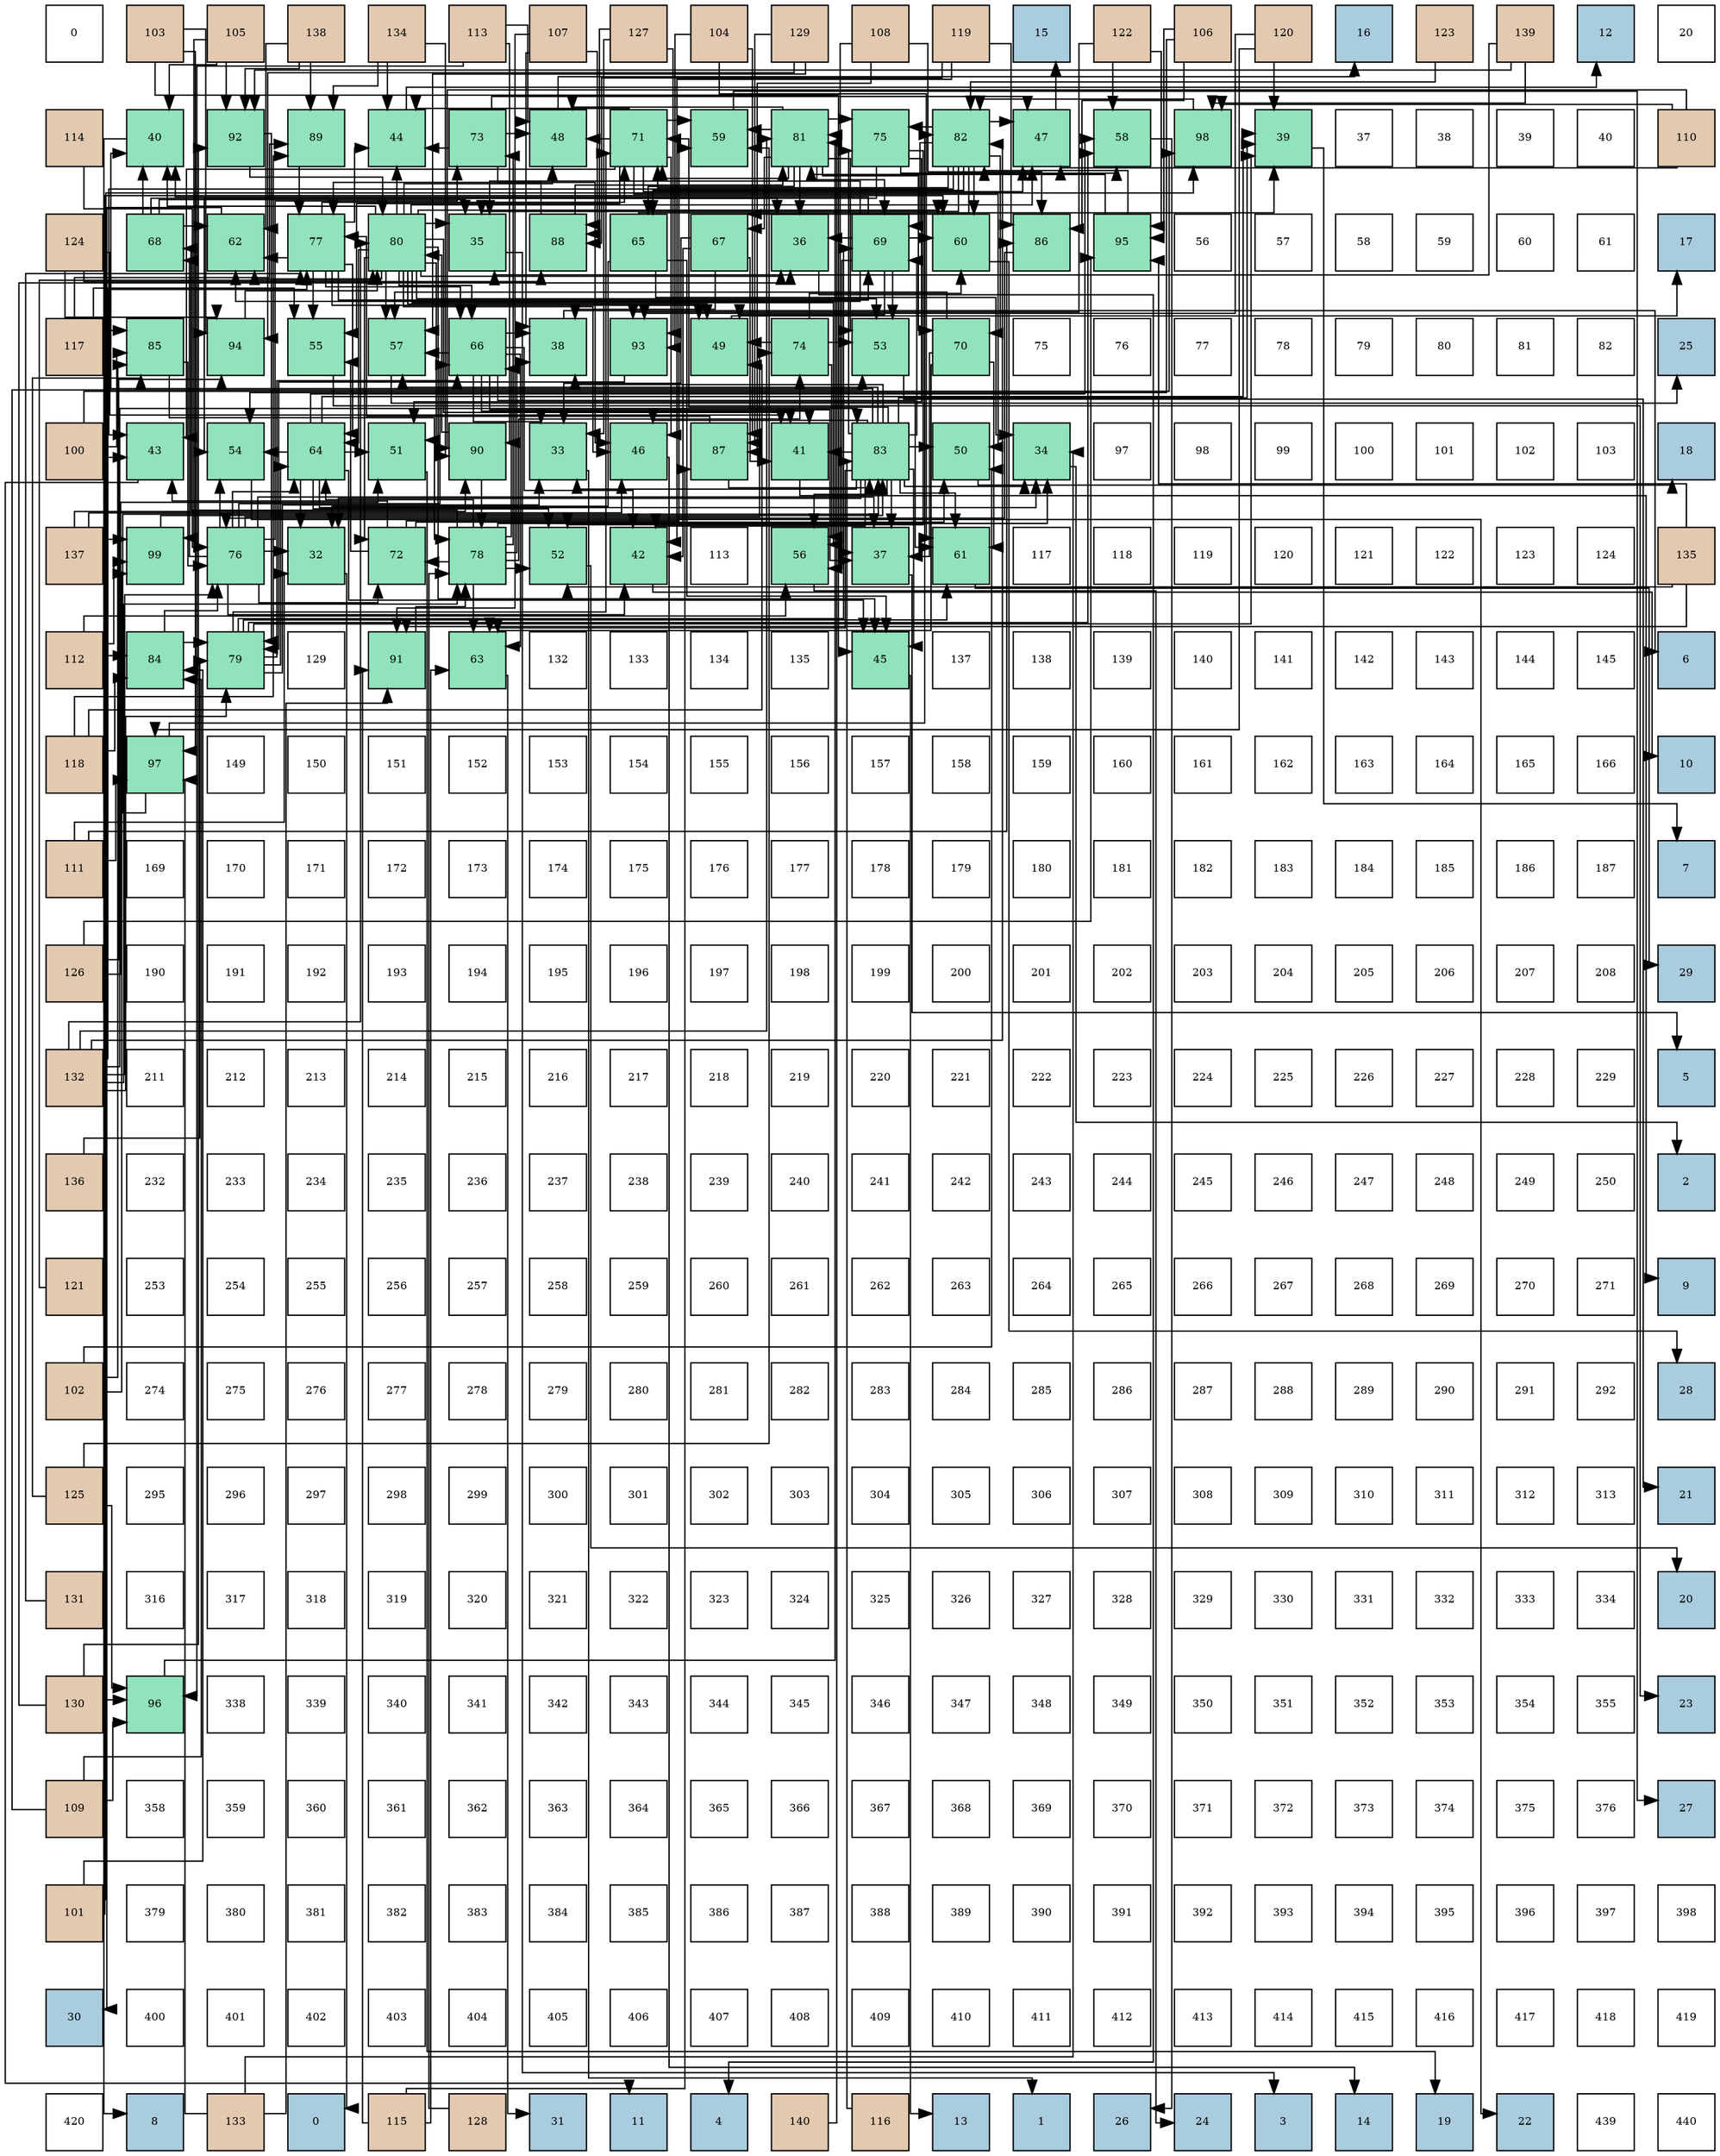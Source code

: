 digraph layout{
 rankdir=TB;
 splines=ortho;
 node [style=filled shape=square fixedsize=true width=0.6];
0[label="0", fontsize=8, fillcolor="#ffffff"];
1[label="103", fontsize=8, fillcolor="#e3c9af"];
2[label="105", fontsize=8, fillcolor="#e3c9af"];
3[label="138", fontsize=8, fillcolor="#e3c9af"];
4[label="134", fontsize=8, fillcolor="#e3c9af"];
5[label="113", fontsize=8, fillcolor="#e3c9af"];
6[label="107", fontsize=8, fillcolor="#e3c9af"];
7[label="127", fontsize=8, fillcolor="#e3c9af"];
8[label="104", fontsize=8, fillcolor="#e3c9af"];
9[label="129", fontsize=8, fillcolor="#e3c9af"];
10[label="108", fontsize=8, fillcolor="#e3c9af"];
11[label="119", fontsize=8, fillcolor="#e3c9af"];
12[label="15", fontsize=8, fillcolor="#a9ccde"];
13[label="122", fontsize=8, fillcolor="#e3c9af"];
14[label="106", fontsize=8, fillcolor="#e3c9af"];
15[label="120", fontsize=8, fillcolor="#e3c9af"];
16[label="16", fontsize=8, fillcolor="#a9ccde"];
17[label="123", fontsize=8, fillcolor="#e3c9af"];
18[label="139", fontsize=8, fillcolor="#e3c9af"];
19[label="12", fontsize=8, fillcolor="#a9ccde"];
20[label="20", fontsize=8, fillcolor="#ffffff"];
21[label="114", fontsize=8, fillcolor="#e3c9af"];
22[label="40", fontsize=8, fillcolor="#91e3bb"];
23[label="92", fontsize=8, fillcolor="#91e3bb"];
24[label="89", fontsize=8, fillcolor="#91e3bb"];
25[label="44", fontsize=8, fillcolor="#91e3bb"];
26[label="73", fontsize=8, fillcolor="#91e3bb"];
27[label="48", fontsize=8, fillcolor="#91e3bb"];
28[label="71", fontsize=8, fillcolor="#91e3bb"];
29[label="59", fontsize=8, fillcolor="#91e3bb"];
30[label="81", fontsize=8, fillcolor="#91e3bb"];
31[label="75", fontsize=8, fillcolor="#91e3bb"];
32[label="82", fontsize=8, fillcolor="#91e3bb"];
33[label="47", fontsize=8, fillcolor="#91e3bb"];
34[label="58", fontsize=8, fillcolor="#91e3bb"];
35[label="98", fontsize=8, fillcolor="#91e3bb"];
36[label="39", fontsize=8, fillcolor="#91e3bb"];
37[label="37", fontsize=8, fillcolor="#ffffff"];
38[label="38", fontsize=8, fillcolor="#ffffff"];
39[label="39", fontsize=8, fillcolor="#ffffff"];
40[label="40", fontsize=8, fillcolor="#ffffff"];
41[label="110", fontsize=8, fillcolor="#e3c9af"];
42[label="124", fontsize=8, fillcolor="#e3c9af"];
43[label="68", fontsize=8, fillcolor="#91e3bb"];
44[label="62", fontsize=8, fillcolor="#91e3bb"];
45[label="77", fontsize=8, fillcolor="#91e3bb"];
46[label="80", fontsize=8, fillcolor="#91e3bb"];
47[label="35", fontsize=8, fillcolor="#91e3bb"];
48[label="88", fontsize=8, fillcolor="#91e3bb"];
49[label="65", fontsize=8, fillcolor="#91e3bb"];
50[label="67", fontsize=8, fillcolor="#91e3bb"];
51[label="36", fontsize=8, fillcolor="#91e3bb"];
52[label="69", fontsize=8, fillcolor="#91e3bb"];
53[label="60", fontsize=8, fillcolor="#91e3bb"];
54[label="86", fontsize=8, fillcolor="#91e3bb"];
55[label="95", fontsize=8, fillcolor="#91e3bb"];
56[label="56", fontsize=8, fillcolor="#ffffff"];
57[label="57", fontsize=8, fillcolor="#ffffff"];
58[label="58", fontsize=8, fillcolor="#ffffff"];
59[label="59", fontsize=8, fillcolor="#ffffff"];
60[label="60", fontsize=8, fillcolor="#ffffff"];
61[label="61", fontsize=8, fillcolor="#ffffff"];
62[label="17", fontsize=8, fillcolor="#a9ccde"];
63[label="117", fontsize=8, fillcolor="#e3c9af"];
64[label="85", fontsize=8, fillcolor="#91e3bb"];
65[label="94", fontsize=8, fillcolor="#91e3bb"];
66[label="55", fontsize=8, fillcolor="#91e3bb"];
67[label="57", fontsize=8, fillcolor="#91e3bb"];
68[label="66", fontsize=8, fillcolor="#91e3bb"];
69[label="38", fontsize=8, fillcolor="#91e3bb"];
70[label="93", fontsize=8, fillcolor="#91e3bb"];
71[label="49", fontsize=8, fillcolor="#91e3bb"];
72[label="74", fontsize=8, fillcolor="#91e3bb"];
73[label="53", fontsize=8, fillcolor="#91e3bb"];
74[label="70", fontsize=8, fillcolor="#91e3bb"];
75[label="75", fontsize=8, fillcolor="#ffffff"];
76[label="76", fontsize=8, fillcolor="#ffffff"];
77[label="77", fontsize=8, fillcolor="#ffffff"];
78[label="78", fontsize=8, fillcolor="#ffffff"];
79[label="79", fontsize=8, fillcolor="#ffffff"];
80[label="80", fontsize=8, fillcolor="#ffffff"];
81[label="81", fontsize=8, fillcolor="#ffffff"];
82[label="82", fontsize=8, fillcolor="#ffffff"];
83[label="25", fontsize=8, fillcolor="#a9ccde"];
84[label="100", fontsize=8, fillcolor="#e3c9af"];
85[label="43", fontsize=8, fillcolor="#91e3bb"];
86[label="54", fontsize=8, fillcolor="#91e3bb"];
87[label="64", fontsize=8, fillcolor="#91e3bb"];
88[label="51", fontsize=8, fillcolor="#91e3bb"];
89[label="90", fontsize=8, fillcolor="#91e3bb"];
90[label="33", fontsize=8, fillcolor="#91e3bb"];
91[label="46", fontsize=8, fillcolor="#91e3bb"];
92[label="87", fontsize=8, fillcolor="#91e3bb"];
93[label="41", fontsize=8, fillcolor="#91e3bb"];
94[label="83", fontsize=8, fillcolor="#91e3bb"];
95[label="50", fontsize=8, fillcolor="#91e3bb"];
96[label="34", fontsize=8, fillcolor="#91e3bb"];
97[label="97", fontsize=8, fillcolor="#ffffff"];
98[label="98", fontsize=8, fillcolor="#ffffff"];
99[label="99", fontsize=8, fillcolor="#ffffff"];
100[label="100", fontsize=8, fillcolor="#ffffff"];
101[label="101", fontsize=8, fillcolor="#ffffff"];
102[label="102", fontsize=8, fillcolor="#ffffff"];
103[label="103", fontsize=8, fillcolor="#ffffff"];
104[label="18", fontsize=8, fillcolor="#a9ccde"];
105[label="137", fontsize=8, fillcolor="#e3c9af"];
106[label="99", fontsize=8, fillcolor="#91e3bb"];
107[label="76", fontsize=8, fillcolor="#91e3bb"];
108[label="32", fontsize=8, fillcolor="#91e3bb"];
109[label="72", fontsize=8, fillcolor="#91e3bb"];
110[label="78", fontsize=8, fillcolor="#91e3bb"];
111[label="52", fontsize=8, fillcolor="#91e3bb"];
112[label="42", fontsize=8, fillcolor="#91e3bb"];
113[label="113", fontsize=8, fillcolor="#ffffff"];
114[label="56", fontsize=8, fillcolor="#91e3bb"];
115[label="37", fontsize=8, fillcolor="#91e3bb"];
116[label="61", fontsize=8, fillcolor="#91e3bb"];
117[label="117", fontsize=8, fillcolor="#ffffff"];
118[label="118", fontsize=8, fillcolor="#ffffff"];
119[label="119", fontsize=8, fillcolor="#ffffff"];
120[label="120", fontsize=8, fillcolor="#ffffff"];
121[label="121", fontsize=8, fillcolor="#ffffff"];
122[label="122", fontsize=8, fillcolor="#ffffff"];
123[label="123", fontsize=8, fillcolor="#ffffff"];
124[label="124", fontsize=8, fillcolor="#ffffff"];
125[label="135", fontsize=8, fillcolor="#e3c9af"];
126[label="112", fontsize=8, fillcolor="#e3c9af"];
127[label="84", fontsize=8, fillcolor="#91e3bb"];
128[label="79", fontsize=8, fillcolor="#91e3bb"];
129[label="129", fontsize=8, fillcolor="#ffffff"];
130[label="91", fontsize=8, fillcolor="#91e3bb"];
131[label="63", fontsize=8, fillcolor="#91e3bb"];
132[label="132", fontsize=8, fillcolor="#ffffff"];
133[label="133", fontsize=8, fillcolor="#ffffff"];
134[label="134", fontsize=8, fillcolor="#ffffff"];
135[label="135", fontsize=8, fillcolor="#ffffff"];
136[label="45", fontsize=8, fillcolor="#91e3bb"];
137[label="137", fontsize=8, fillcolor="#ffffff"];
138[label="138", fontsize=8, fillcolor="#ffffff"];
139[label="139", fontsize=8, fillcolor="#ffffff"];
140[label="140", fontsize=8, fillcolor="#ffffff"];
141[label="141", fontsize=8, fillcolor="#ffffff"];
142[label="142", fontsize=8, fillcolor="#ffffff"];
143[label="143", fontsize=8, fillcolor="#ffffff"];
144[label="144", fontsize=8, fillcolor="#ffffff"];
145[label="145", fontsize=8, fillcolor="#ffffff"];
146[label="6", fontsize=8, fillcolor="#a9ccde"];
147[label="118", fontsize=8, fillcolor="#e3c9af"];
148[label="97", fontsize=8, fillcolor="#91e3bb"];
149[label="149", fontsize=8, fillcolor="#ffffff"];
150[label="150", fontsize=8, fillcolor="#ffffff"];
151[label="151", fontsize=8, fillcolor="#ffffff"];
152[label="152", fontsize=8, fillcolor="#ffffff"];
153[label="153", fontsize=8, fillcolor="#ffffff"];
154[label="154", fontsize=8, fillcolor="#ffffff"];
155[label="155", fontsize=8, fillcolor="#ffffff"];
156[label="156", fontsize=8, fillcolor="#ffffff"];
157[label="157", fontsize=8, fillcolor="#ffffff"];
158[label="158", fontsize=8, fillcolor="#ffffff"];
159[label="159", fontsize=8, fillcolor="#ffffff"];
160[label="160", fontsize=8, fillcolor="#ffffff"];
161[label="161", fontsize=8, fillcolor="#ffffff"];
162[label="162", fontsize=8, fillcolor="#ffffff"];
163[label="163", fontsize=8, fillcolor="#ffffff"];
164[label="164", fontsize=8, fillcolor="#ffffff"];
165[label="165", fontsize=8, fillcolor="#ffffff"];
166[label="166", fontsize=8, fillcolor="#ffffff"];
167[label="10", fontsize=8, fillcolor="#a9ccde"];
168[label="111", fontsize=8, fillcolor="#e3c9af"];
169[label="169", fontsize=8, fillcolor="#ffffff"];
170[label="170", fontsize=8, fillcolor="#ffffff"];
171[label="171", fontsize=8, fillcolor="#ffffff"];
172[label="172", fontsize=8, fillcolor="#ffffff"];
173[label="173", fontsize=8, fillcolor="#ffffff"];
174[label="174", fontsize=8, fillcolor="#ffffff"];
175[label="175", fontsize=8, fillcolor="#ffffff"];
176[label="176", fontsize=8, fillcolor="#ffffff"];
177[label="177", fontsize=8, fillcolor="#ffffff"];
178[label="178", fontsize=8, fillcolor="#ffffff"];
179[label="179", fontsize=8, fillcolor="#ffffff"];
180[label="180", fontsize=8, fillcolor="#ffffff"];
181[label="181", fontsize=8, fillcolor="#ffffff"];
182[label="182", fontsize=8, fillcolor="#ffffff"];
183[label="183", fontsize=8, fillcolor="#ffffff"];
184[label="184", fontsize=8, fillcolor="#ffffff"];
185[label="185", fontsize=8, fillcolor="#ffffff"];
186[label="186", fontsize=8, fillcolor="#ffffff"];
187[label="187", fontsize=8, fillcolor="#ffffff"];
188[label="7", fontsize=8, fillcolor="#a9ccde"];
189[label="126", fontsize=8, fillcolor="#e3c9af"];
190[label="190", fontsize=8, fillcolor="#ffffff"];
191[label="191", fontsize=8, fillcolor="#ffffff"];
192[label="192", fontsize=8, fillcolor="#ffffff"];
193[label="193", fontsize=8, fillcolor="#ffffff"];
194[label="194", fontsize=8, fillcolor="#ffffff"];
195[label="195", fontsize=8, fillcolor="#ffffff"];
196[label="196", fontsize=8, fillcolor="#ffffff"];
197[label="197", fontsize=8, fillcolor="#ffffff"];
198[label="198", fontsize=8, fillcolor="#ffffff"];
199[label="199", fontsize=8, fillcolor="#ffffff"];
200[label="200", fontsize=8, fillcolor="#ffffff"];
201[label="201", fontsize=8, fillcolor="#ffffff"];
202[label="202", fontsize=8, fillcolor="#ffffff"];
203[label="203", fontsize=8, fillcolor="#ffffff"];
204[label="204", fontsize=8, fillcolor="#ffffff"];
205[label="205", fontsize=8, fillcolor="#ffffff"];
206[label="206", fontsize=8, fillcolor="#ffffff"];
207[label="207", fontsize=8, fillcolor="#ffffff"];
208[label="208", fontsize=8, fillcolor="#ffffff"];
209[label="29", fontsize=8, fillcolor="#a9ccde"];
210[label="132", fontsize=8, fillcolor="#e3c9af"];
211[label="211", fontsize=8, fillcolor="#ffffff"];
212[label="212", fontsize=8, fillcolor="#ffffff"];
213[label="213", fontsize=8, fillcolor="#ffffff"];
214[label="214", fontsize=8, fillcolor="#ffffff"];
215[label="215", fontsize=8, fillcolor="#ffffff"];
216[label="216", fontsize=8, fillcolor="#ffffff"];
217[label="217", fontsize=8, fillcolor="#ffffff"];
218[label="218", fontsize=8, fillcolor="#ffffff"];
219[label="219", fontsize=8, fillcolor="#ffffff"];
220[label="220", fontsize=8, fillcolor="#ffffff"];
221[label="221", fontsize=8, fillcolor="#ffffff"];
222[label="222", fontsize=8, fillcolor="#ffffff"];
223[label="223", fontsize=8, fillcolor="#ffffff"];
224[label="224", fontsize=8, fillcolor="#ffffff"];
225[label="225", fontsize=8, fillcolor="#ffffff"];
226[label="226", fontsize=8, fillcolor="#ffffff"];
227[label="227", fontsize=8, fillcolor="#ffffff"];
228[label="228", fontsize=8, fillcolor="#ffffff"];
229[label="229", fontsize=8, fillcolor="#ffffff"];
230[label="5", fontsize=8, fillcolor="#a9ccde"];
231[label="136", fontsize=8, fillcolor="#e3c9af"];
232[label="232", fontsize=8, fillcolor="#ffffff"];
233[label="233", fontsize=8, fillcolor="#ffffff"];
234[label="234", fontsize=8, fillcolor="#ffffff"];
235[label="235", fontsize=8, fillcolor="#ffffff"];
236[label="236", fontsize=8, fillcolor="#ffffff"];
237[label="237", fontsize=8, fillcolor="#ffffff"];
238[label="238", fontsize=8, fillcolor="#ffffff"];
239[label="239", fontsize=8, fillcolor="#ffffff"];
240[label="240", fontsize=8, fillcolor="#ffffff"];
241[label="241", fontsize=8, fillcolor="#ffffff"];
242[label="242", fontsize=8, fillcolor="#ffffff"];
243[label="243", fontsize=8, fillcolor="#ffffff"];
244[label="244", fontsize=8, fillcolor="#ffffff"];
245[label="245", fontsize=8, fillcolor="#ffffff"];
246[label="246", fontsize=8, fillcolor="#ffffff"];
247[label="247", fontsize=8, fillcolor="#ffffff"];
248[label="248", fontsize=8, fillcolor="#ffffff"];
249[label="249", fontsize=8, fillcolor="#ffffff"];
250[label="250", fontsize=8, fillcolor="#ffffff"];
251[label="2", fontsize=8, fillcolor="#a9ccde"];
252[label="121", fontsize=8, fillcolor="#e3c9af"];
253[label="253", fontsize=8, fillcolor="#ffffff"];
254[label="254", fontsize=8, fillcolor="#ffffff"];
255[label="255", fontsize=8, fillcolor="#ffffff"];
256[label="256", fontsize=8, fillcolor="#ffffff"];
257[label="257", fontsize=8, fillcolor="#ffffff"];
258[label="258", fontsize=8, fillcolor="#ffffff"];
259[label="259", fontsize=8, fillcolor="#ffffff"];
260[label="260", fontsize=8, fillcolor="#ffffff"];
261[label="261", fontsize=8, fillcolor="#ffffff"];
262[label="262", fontsize=8, fillcolor="#ffffff"];
263[label="263", fontsize=8, fillcolor="#ffffff"];
264[label="264", fontsize=8, fillcolor="#ffffff"];
265[label="265", fontsize=8, fillcolor="#ffffff"];
266[label="266", fontsize=8, fillcolor="#ffffff"];
267[label="267", fontsize=8, fillcolor="#ffffff"];
268[label="268", fontsize=8, fillcolor="#ffffff"];
269[label="269", fontsize=8, fillcolor="#ffffff"];
270[label="270", fontsize=8, fillcolor="#ffffff"];
271[label="271", fontsize=8, fillcolor="#ffffff"];
272[label="9", fontsize=8, fillcolor="#a9ccde"];
273[label="102", fontsize=8, fillcolor="#e3c9af"];
274[label="274", fontsize=8, fillcolor="#ffffff"];
275[label="275", fontsize=8, fillcolor="#ffffff"];
276[label="276", fontsize=8, fillcolor="#ffffff"];
277[label="277", fontsize=8, fillcolor="#ffffff"];
278[label="278", fontsize=8, fillcolor="#ffffff"];
279[label="279", fontsize=8, fillcolor="#ffffff"];
280[label="280", fontsize=8, fillcolor="#ffffff"];
281[label="281", fontsize=8, fillcolor="#ffffff"];
282[label="282", fontsize=8, fillcolor="#ffffff"];
283[label="283", fontsize=8, fillcolor="#ffffff"];
284[label="284", fontsize=8, fillcolor="#ffffff"];
285[label="285", fontsize=8, fillcolor="#ffffff"];
286[label="286", fontsize=8, fillcolor="#ffffff"];
287[label="287", fontsize=8, fillcolor="#ffffff"];
288[label="288", fontsize=8, fillcolor="#ffffff"];
289[label="289", fontsize=8, fillcolor="#ffffff"];
290[label="290", fontsize=8, fillcolor="#ffffff"];
291[label="291", fontsize=8, fillcolor="#ffffff"];
292[label="292", fontsize=8, fillcolor="#ffffff"];
293[label="28", fontsize=8, fillcolor="#a9ccde"];
294[label="125", fontsize=8, fillcolor="#e3c9af"];
295[label="295", fontsize=8, fillcolor="#ffffff"];
296[label="296", fontsize=8, fillcolor="#ffffff"];
297[label="297", fontsize=8, fillcolor="#ffffff"];
298[label="298", fontsize=8, fillcolor="#ffffff"];
299[label="299", fontsize=8, fillcolor="#ffffff"];
300[label="300", fontsize=8, fillcolor="#ffffff"];
301[label="301", fontsize=8, fillcolor="#ffffff"];
302[label="302", fontsize=8, fillcolor="#ffffff"];
303[label="303", fontsize=8, fillcolor="#ffffff"];
304[label="304", fontsize=8, fillcolor="#ffffff"];
305[label="305", fontsize=8, fillcolor="#ffffff"];
306[label="306", fontsize=8, fillcolor="#ffffff"];
307[label="307", fontsize=8, fillcolor="#ffffff"];
308[label="308", fontsize=8, fillcolor="#ffffff"];
309[label="309", fontsize=8, fillcolor="#ffffff"];
310[label="310", fontsize=8, fillcolor="#ffffff"];
311[label="311", fontsize=8, fillcolor="#ffffff"];
312[label="312", fontsize=8, fillcolor="#ffffff"];
313[label="313", fontsize=8, fillcolor="#ffffff"];
314[label="21", fontsize=8, fillcolor="#a9ccde"];
315[label="131", fontsize=8, fillcolor="#e3c9af"];
316[label="316", fontsize=8, fillcolor="#ffffff"];
317[label="317", fontsize=8, fillcolor="#ffffff"];
318[label="318", fontsize=8, fillcolor="#ffffff"];
319[label="319", fontsize=8, fillcolor="#ffffff"];
320[label="320", fontsize=8, fillcolor="#ffffff"];
321[label="321", fontsize=8, fillcolor="#ffffff"];
322[label="322", fontsize=8, fillcolor="#ffffff"];
323[label="323", fontsize=8, fillcolor="#ffffff"];
324[label="324", fontsize=8, fillcolor="#ffffff"];
325[label="325", fontsize=8, fillcolor="#ffffff"];
326[label="326", fontsize=8, fillcolor="#ffffff"];
327[label="327", fontsize=8, fillcolor="#ffffff"];
328[label="328", fontsize=8, fillcolor="#ffffff"];
329[label="329", fontsize=8, fillcolor="#ffffff"];
330[label="330", fontsize=8, fillcolor="#ffffff"];
331[label="331", fontsize=8, fillcolor="#ffffff"];
332[label="332", fontsize=8, fillcolor="#ffffff"];
333[label="333", fontsize=8, fillcolor="#ffffff"];
334[label="334", fontsize=8, fillcolor="#ffffff"];
335[label="20", fontsize=8, fillcolor="#a9ccde"];
336[label="130", fontsize=8, fillcolor="#e3c9af"];
337[label="96", fontsize=8, fillcolor="#91e3bb"];
338[label="338", fontsize=8, fillcolor="#ffffff"];
339[label="339", fontsize=8, fillcolor="#ffffff"];
340[label="340", fontsize=8, fillcolor="#ffffff"];
341[label="341", fontsize=8, fillcolor="#ffffff"];
342[label="342", fontsize=8, fillcolor="#ffffff"];
343[label="343", fontsize=8, fillcolor="#ffffff"];
344[label="344", fontsize=8, fillcolor="#ffffff"];
345[label="345", fontsize=8, fillcolor="#ffffff"];
346[label="346", fontsize=8, fillcolor="#ffffff"];
347[label="347", fontsize=8, fillcolor="#ffffff"];
348[label="348", fontsize=8, fillcolor="#ffffff"];
349[label="349", fontsize=8, fillcolor="#ffffff"];
350[label="350", fontsize=8, fillcolor="#ffffff"];
351[label="351", fontsize=8, fillcolor="#ffffff"];
352[label="352", fontsize=8, fillcolor="#ffffff"];
353[label="353", fontsize=8, fillcolor="#ffffff"];
354[label="354", fontsize=8, fillcolor="#ffffff"];
355[label="355", fontsize=8, fillcolor="#ffffff"];
356[label="23", fontsize=8, fillcolor="#a9ccde"];
357[label="109", fontsize=8, fillcolor="#e3c9af"];
358[label="358", fontsize=8, fillcolor="#ffffff"];
359[label="359", fontsize=8, fillcolor="#ffffff"];
360[label="360", fontsize=8, fillcolor="#ffffff"];
361[label="361", fontsize=8, fillcolor="#ffffff"];
362[label="362", fontsize=8, fillcolor="#ffffff"];
363[label="363", fontsize=8, fillcolor="#ffffff"];
364[label="364", fontsize=8, fillcolor="#ffffff"];
365[label="365", fontsize=8, fillcolor="#ffffff"];
366[label="366", fontsize=8, fillcolor="#ffffff"];
367[label="367", fontsize=8, fillcolor="#ffffff"];
368[label="368", fontsize=8, fillcolor="#ffffff"];
369[label="369", fontsize=8, fillcolor="#ffffff"];
370[label="370", fontsize=8, fillcolor="#ffffff"];
371[label="371", fontsize=8, fillcolor="#ffffff"];
372[label="372", fontsize=8, fillcolor="#ffffff"];
373[label="373", fontsize=8, fillcolor="#ffffff"];
374[label="374", fontsize=8, fillcolor="#ffffff"];
375[label="375", fontsize=8, fillcolor="#ffffff"];
376[label="376", fontsize=8, fillcolor="#ffffff"];
377[label="27", fontsize=8, fillcolor="#a9ccde"];
378[label="101", fontsize=8, fillcolor="#e3c9af"];
379[label="379", fontsize=8, fillcolor="#ffffff"];
380[label="380", fontsize=8, fillcolor="#ffffff"];
381[label="381", fontsize=8, fillcolor="#ffffff"];
382[label="382", fontsize=8, fillcolor="#ffffff"];
383[label="383", fontsize=8, fillcolor="#ffffff"];
384[label="384", fontsize=8, fillcolor="#ffffff"];
385[label="385", fontsize=8, fillcolor="#ffffff"];
386[label="386", fontsize=8, fillcolor="#ffffff"];
387[label="387", fontsize=8, fillcolor="#ffffff"];
388[label="388", fontsize=8, fillcolor="#ffffff"];
389[label="389", fontsize=8, fillcolor="#ffffff"];
390[label="390", fontsize=8, fillcolor="#ffffff"];
391[label="391", fontsize=8, fillcolor="#ffffff"];
392[label="392", fontsize=8, fillcolor="#ffffff"];
393[label="393", fontsize=8, fillcolor="#ffffff"];
394[label="394", fontsize=8, fillcolor="#ffffff"];
395[label="395", fontsize=8, fillcolor="#ffffff"];
396[label="396", fontsize=8, fillcolor="#ffffff"];
397[label="397", fontsize=8, fillcolor="#ffffff"];
398[label="398", fontsize=8, fillcolor="#ffffff"];
399[label="30", fontsize=8, fillcolor="#a9ccde"];
400[label="400", fontsize=8, fillcolor="#ffffff"];
401[label="401", fontsize=8, fillcolor="#ffffff"];
402[label="402", fontsize=8, fillcolor="#ffffff"];
403[label="403", fontsize=8, fillcolor="#ffffff"];
404[label="404", fontsize=8, fillcolor="#ffffff"];
405[label="405", fontsize=8, fillcolor="#ffffff"];
406[label="406", fontsize=8, fillcolor="#ffffff"];
407[label="407", fontsize=8, fillcolor="#ffffff"];
408[label="408", fontsize=8, fillcolor="#ffffff"];
409[label="409", fontsize=8, fillcolor="#ffffff"];
410[label="410", fontsize=8, fillcolor="#ffffff"];
411[label="411", fontsize=8, fillcolor="#ffffff"];
412[label="412", fontsize=8, fillcolor="#ffffff"];
413[label="413", fontsize=8, fillcolor="#ffffff"];
414[label="414", fontsize=8, fillcolor="#ffffff"];
415[label="415", fontsize=8, fillcolor="#ffffff"];
416[label="416", fontsize=8, fillcolor="#ffffff"];
417[label="417", fontsize=8, fillcolor="#ffffff"];
418[label="418", fontsize=8, fillcolor="#ffffff"];
419[label="419", fontsize=8, fillcolor="#ffffff"];
420[label="420", fontsize=8, fillcolor="#ffffff"];
421[label="8", fontsize=8, fillcolor="#a9ccde"];
422[label="133", fontsize=8, fillcolor="#e3c9af"];
423[label="0", fontsize=8, fillcolor="#a9ccde"];
424[label="115", fontsize=8, fillcolor="#e3c9af"];
425[label="128", fontsize=8, fillcolor="#e3c9af"];
426[label="31", fontsize=8, fillcolor="#a9ccde"];
427[label="11", fontsize=8, fillcolor="#a9ccde"];
428[label="4", fontsize=8, fillcolor="#a9ccde"];
429[label="140", fontsize=8, fillcolor="#e3c9af"];
430[label="116", fontsize=8, fillcolor="#e3c9af"];
431[label="13", fontsize=8, fillcolor="#a9ccde"];
432[label="1", fontsize=8, fillcolor="#a9ccde"];
433[label="26", fontsize=8, fillcolor="#a9ccde"];
434[label="24", fontsize=8, fillcolor="#a9ccde"];
435[label="3", fontsize=8, fillcolor="#a9ccde"];
436[label="14", fontsize=8, fillcolor="#a9ccde"];
437[label="19", fontsize=8, fillcolor="#a9ccde"];
438[label="22", fontsize=8, fillcolor="#a9ccde"];
439[label="439", fontsize=8, fillcolor="#ffffff"];
440[label="440", fontsize=8, fillcolor="#ffffff"];
edge [constraint=false, style=vis];108 -> 423;
90 -> 432;
96 -> 251;
47 -> 435;
51 -> 428;
115 -> 230;
69 -> 146;
36 -> 188;
22 -> 421;
93 -> 272;
112 -> 167;
85 -> 427;
25 -> 19;
136 -> 431;
91 -> 436;
33 -> 12;
27 -> 16;
71 -> 62;
95 -> 104;
88 -> 437;
111 -> 335;
73 -> 314;
86 -> 438;
66 -> 356;
114 -> 434;
67 -> 83;
34 -> 433;
29 -> 377;
53 -> 293;
116 -> 209;
44 -> 399;
131 -> 426;
87 -> 108;
87 -> 96;
87 -> 36;
87 -> 136;
87 -> 88;
87 -> 111;
87 -> 86;
87 -> 34;
49 -> 108;
49 -> 96;
49 -> 36;
49 -> 136;
68 -> 90;
68 -> 115;
68 -> 69;
68 -> 93;
68 -> 112;
68 -> 67;
68 -> 116;
68 -> 131;
50 -> 90;
50 -> 69;
50 -> 93;
50 -> 112;
43 -> 47;
43 -> 51;
43 -> 22;
43 -> 44;
52 -> 47;
52 -> 51;
52 -> 22;
52 -> 71;
52 -> 73;
52 -> 114;
52 -> 53;
52 -> 44;
74 -> 115;
74 -> 67;
74 -> 116;
74 -> 131;
28 -> 85;
28 -> 25;
28 -> 91;
28 -> 33;
28 -> 27;
28 -> 95;
28 -> 66;
28 -> 29;
109 -> 85;
109 -> 95;
109 -> 66;
109 -> 29;
26 -> 25;
26 -> 91;
26 -> 33;
26 -> 27;
72 -> 71;
72 -> 73;
72 -> 114;
72 -> 53;
31 -> 88;
31 -> 111;
31 -> 86;
31 -> 34;
107 -> 108;
107 -> 115;
107 -> 112;
107 -> 86;
107 -> 87;
107 -> 68;
107 -> 43;
107 -> 109;
107 -> 26;
107 -> 72;
45 -> 25;
45 -> 71;
45 -> 66;
45 -> 44;
45 -> 87;
45 -> 68;
45 -> 52;
45 -> 28;
110 -> 96;
110 -> 69;
110 -> 111;
110 -> 131;
110 -> 87;
110 -> 68;
110 -> 43;
110 -> 109;
110 -> 26;
110 -> 72;
128 -> 90;
128 -> 36;
128 -> 34;
128 -> 116;
128 -> 87;
128 -> 68;
128 -> 52;
128 -> 28;
46 -> 47;
46 -> 51;
46 -> 22;
46 -> 93;
46 -> 25;
46 -> 136;
46 -> 91;
46 -> 33;
46 -> 27;
46 -> 71;
46 -> 88;
46 -> 73;
46 -> 114;
46 -> 67;
46 -> 53;
46 -> 44;
46 -> 87;
46 -> 68;
46 -> 109;
30 -> 51;
30 -> 27;
30 -> 73;
30 -> 29;
30 -> 49;
30 -> 50;
30 -> 52;
30 -> 74;
30 -> 28;
30 -> 31;
32 -> 47;
32 -> 85;
32 -> 33;
32 -> 53;
32 -> 49;
32 -> 50;
32 -> 52;
32 -> 74;
32 -> 28;
32 -> 31;
94 -> 108;
94 -> 90;
94 -> 96;
94 -> 115;
94 -> 69;
94 -> 36;
94 -> 22;
94 -> 93;
94 -> 112;
94 -> 136;
94 -> 91;
94 -> 95;
94 -> 114;
94 -> 67;
94 -> 116;
94 -> 131;
94 -> 52;
94 -> 28;
94 -> 31;
127 -> 107;
127 -> 128;
64 -> 107;
64 -> 110;
54 -> 107;
92 -> 45;
92 -> 94;
48 -> 45;
48 -> 30;
24 -> 45;
89 -> 110;
89 -> 46;
130 -> 110;
23 -> 128;
23 -> 46;
70 -> 128;
65 -> 46;
55 -> 30;
55 -> 32;
337 -> 30;
148 -> 32;
148 -> 94;
35 -> 32;
106 -> 94;
84 -> 85;
84 -> 64;
84 -> 35;
378 -> 53;
378 -> 127;
378 -> 35;
273 -> 95;
273 -> 64;
273 -> 106;
1 -> 136;
1 -> 65;
1 -> 148;
8 -> 116;
8 -> 92;
8 -> 70;
2 -> 22;
2 -> 23;
2 -> 106;
14 -> 86;
14 -> 54;
14 -> 55;
6 -> 69;
6 -> 48;
6 -> 130;
10 -> 115;
10 -> 54;
10 -> 92;
357 -> 73;
357 -> 127;
357 -> 337;
41 -> 33;
41 -> 89;
41 -> 35;
168 -> 108;
168 -> 54;
168 -> 148;
126 -> 114;
126 -> 127;
126 -> 106;
5 -> 27;
5 -> 89;
5 -> 337;
21 -> 107;
424 -> 131;
424 -> 92;
424 -> 130;
430 -> 94;
63 -> 66;
63 -> 64;
63 -> 24;
147 -> 71;
147 -> 127;
147 -> 24;
11 -> 112;
11 -> 54;
11 -> 48;
15 -> 36;
15 -> 70;
15 -> 148;
252 -> 46;
13 -> 34;
13 -> 70;
13 -> 55;
17 -> 32;
42 -> 93;
42 -> 48;
42 -> 65;
294 -> 29;
294 -> 64;
294 -> 337;
189 -> 88;
189 -> 65;
189 -> 55;
7 -> 90;
7 -> 48;
7 -> 70;
425 -> 110;
9 -> 67;
9 -> 92;
9 -> 65;
336 -> 51;
336 -> 23;
336 -> 337;
315 -> 45;
210 -> 107;
210 -> 45;
210 -> 110;
210 -> 128;
210 -> 46;
210 -> 30;
210 -> 32;
210 -> 94;
422 -> 96;
422 -> 130;
422 -> 148;
4 -> 25;
4 -> 24;
4 -> 89;
125 -> 111;
125 -> 130;
125 -> 55;
231 -> 128;
105 -> 91;
105 -> 89;
105 -> 106;
3 -> 44;
3 -> 24;
3 -> 23;
18 -> 47;
18 -> 23;
18 -> 35;
429 -> 30;
edge [constraint=true, style=invis];
0 -> 21 -> 42 -> 63 -> 84 -> 105 -> 126 -> 147 -> 168 -> 189 -> 210 -> 231 -> 252 -> 273 -> 294 -> 315 -> 336 -> 357 -> 378 -> 399 -> 420;
1 -> 22 -> 43 -> 64 -> 85 -> 106 -> 127 -> 148 -> 169 -> 190 -> 211 -> 232 -> 253 -> 274 -> 295 -> 316 -> 337 -> 358 -> 379 -> 400 -> 421;
2 -> 23 -> 44 -> 65 -> 86 -> 107 -> 128 -> 149 -> 170 -> 191 -> 212 -> 233 -> 254 -> 275 -> 296 -> 317 -> 338 -> 359 -> 380 -> 401 -> 422;
3 -> 24 -> 45 -> 66 -> 87 -> 108 -> 129 -> 150 -> 171 -> 192 -> 213 -> 234 -> 255 -> 276 -> 297 -> 318 -> 339 -> 360 -> 381 -> 402 -> 423;
4 -> 25 -> 46 -> 67 -> 88 -> 109 -> 130 -> 151 -> 172 -> 193 -> 214 -> 235 -> 256 -> 277 -> 298 -> 319 -> 340 -> 361 -> 382 -> 403 -> 424;
5 -> 26 -> 47 -> 68 -> 89 -> 110 -> 131 -> 152 -> 173 -> 194 -> 215 -> 236 -> 257 -> 278 -> 299 -> 320 -> 341 -> 362 -> 383 -> 404 -> 425;
6 -> 27 -> 48 -> 69 -> 90 -> 111 -> 132 -> 153 -> 174 -> 195 -> 216 -> 237 -> 258 -> 279 -> 300 -> 321 -> 342 -> 363 -> 384 -> 405 -> 426;
7 -> 28 -> 49 -> 70 -> 91 -> 112 -> 133 -> 154 -> 175 -> 196 -> 217 -> 238 -> 259 -> 280 -> 301 -> 322 -> 343 -> 364 -> 385 -> 406 -> 427;
8 -> 29 -> 50 -> 71 -> 92 -> 113 -> 134 -> 155 -> 176 -> 197 -> 218 -> 239 -> 260 -> 281 -> 302 -> 323 -> 344 -> 365 -> 386 -> 407 -> 428;
9 -> 30 -> 51 -> 72 -> 93 -> 114 -> 135 -> 156 -> 177 -> 198 -> 219 -> 240 -> 261 -> 282 -> 303 -> 324 -> 345 -> 366 -> 387 -> 408 -> 429;
10 -> 31 -> 52 -> 73 -> 94 -> 115 -> 136 -> 157 -> 178 -> 199 -> 220 -> 241 -> 262 -> 283 -> 304 -> 325 -> 346 -> 367 -> 388 -> 409 -> 430;
11 -> 32 -> 53 -> 74 -> 95 -> 116 -> 137 -> 158 -> 179 -> 200 -> 221 -> 242 -> 263 -> 284 -> 305 -> 326 -> 347 -> 368 -> 389 -> 410 -> 431;
12 -> 33 -> 54 -> 75 -> 96 -> 117 -> 138 -> 159 -> 180 -> 201 -> 222 -> 243 -> 264 -> 285 -> 306 -> 327 -> 348 -> 369 -> 390 -> 411 -> 432;
13 -> 34 -> 55 -> 76 -> 97 -> 118 -> 139 -> 160 -> 181 -> 202 -> 223 -> 244 -> 265 -> 286 -> 307 -> 328 -> 349 -> 370 -> 391 -> 412 -> 433;
14 -> 35 -> 56 -> 77 -> 98 -> 119 -> 140 -> 161 -> 182 -> 203 -> 224 -> 245 -> 266 -> 287 -> 308 -> 329 -> 350 -> 371 -> 392 -> 413 -> 434;
15 -> 36 -> 57 -> 78 -> 99 -> 120 -> 141 -> 162 -> 183 -> 204 -> 225 -> 246 -> 267 -> 288 -> 309 -> 330 -> 351 -> 372 -> 393 -> 414 -> 435;
16 -> 37 -> 58 -> 79 -> 100 -> 121 -> 142 -> 163 -> 184 -> 205 -> 226 -> 247 -> 268 -> 289 -> 310 -> 331 -> 352 -> 373 -> 394 -> 415 -> 436;
17 -> 38 -> 59 -> 80 -> 101 -> 122 -> 143 -> 164 -> 185 -> 206 -> 227 -> 248 -> 269 -> 290 -> 311 -> 332 -> 353 -> 374 -> 395 -> 416 -> 437;
18 -> 39 -> 60 -> 81 -> 102 -> 123 -> 144 -> 165 -> 186 -> 207 -> 228 -> 249 -> 270 -> 291 -> 312 -> 333 -> 354 -> 375 -> 396 -> 417 -> 438;
19 -> 40 -> 61 -> 82 -> 103 -> 124 -> 145 -> 166 -> 187 -> 208 -> 229 -> 250 -> 271 -> 292 -> 313 -> 334 -> 355 -> 376 -> 397 -> 418 -> 439;
20 -> 41 -> 62 -> 83 -> 104 -> 125 -> 146 -> 167 -> 188 -> 209 -> 230 -> 251 -> 272 -> 293 -> 314 -> 335 -> 356 -> 377 -> 398 -> 419 -> 440;
rank = same {0 -> 1 -> 2 -> 3 -> 4 -> 5 -> 6 -> 7 -> 8 -> 9 -> 10 -> 11 -> 12 -> 13 -> 14 -> 15 -> 16 -> 17 -> 18 -> 19 -> 20};
rank = same {21 -> 22 -> 23 -> 24 -> 25 -> 26 -> 27 -> 28 -> 29 -> 30 -> 31 -> 32 -> 33 -> 34 -> 35 -> 36 -> 37 -> 38 -> 39 -> 40 -> 41};
rank = same {42 -> 43 -> 44 -> 45 -> 46 -> 47 -> 48 -> 49 -> 50 -> 51 -> 52 -> 53 -> 54 -> 55 -> 56 -> 57 -> 58 -> 59 -> 60 -> 61 -> 62};
rank = same {63 -> 64 -> 65 -> 66 -> 67 -> 68 -> 69 -> 70 -> 71 -> 72 -> 73 -> 74 -> 75 -> 76 -> 77 -> 78 -> 79 -> 80 -> 81 -> 82 -> 83};
rank = same {84 -> 85 -> 86 -> 87 -> 88 -> 89 -> 90 -> 91 -> 92 -> 93 -> 94 -> 95 -> 96 -> 97 -> 98 -> 99 -> 100 -> 101 -> 102 -> 103 -> 104};
rank = same {105 -> 106 -> 107 -> 108 -> 109 -> 110 -> 111 -> 112 -> 113 -> 114 -> 115 -> 116 -> 117 -> 118 -> 119 -> 120 -> 121 -> 122 -> 123 -> 124 -> 125};
rank = same {126 -> 127 -> 128 -> 129 -> 130 -> 131 -> 132 -> 133 -> 134 -> 135 -> 136 -> 137 -> 138 -> 139 -> 140 -> 141 -> 142 -> 143 -> 144 -> 145 -> 146};
rank = same {147 -> 148 -> 149 -> 150 -> 151 -> 152 -> 153 -> 154 -> 155 -> 156 -> 157 -> 158 -> 159 -> 160 -> 161 -> 162 -> 163 -> 164 -> 165 -> 166 -> 167};
rank = same {168 -> 169 -> 170 -> 171 -> 172 -> 173 -> 174 -> 175 -> 176 -> 177 -> 178 -> 179 -> 180 -> 181 -> 182 -> 183 -> 184 -> 185 -> 186 -> 187 -> 188};
rank = same {189 -> 190 -> 191 -> 192 -> 193 -> 194 -> 195 -> 196 -> 197 -> 198 -> 199 -> 200 -> 201 -> 202 -> 203 -> 204 -> 205 -> 206 -> 207 -> 208 -> 209};
rank = same {210 -> 211 -> 212 -> 213 -> 214 -> 215 -> 216 -> 217 -> 218 -> 219 -> 220 -> 221 -> 222 -> 223 -> 224 -> 225 -> 226 -> 227 -> 228 -> 229 -> 230};
rank = same {231 -> 232 -> 233 -> 234 -> 235 -> 236 -> 237 -> 238 -> 239 -> 240 -> 241 -> 242 -> 243 -> 244 -> 245 -> 246 -> 247 -> 248 -> 249 -> 250 -> 251};
rank = same {252 -> 253 -> 254 -> 255 -> 256 -> 257 -> 258 -> 259 -> 260 -> 261 -> 262 -> 263 -> 264 -> 265 -> 266 -> 267 -> 268 -> 269 -> 270 -> 271 -> 272};
rank = same {273 -> 274 -> 275 -> 276 -> 277 -> 278 -> 279 -> 280 -> 281 -> 282 -> 283 -> 284 -> 285 -> 286 -> 287 -> 288 -> 289 -> 290 -> 291 -> 292 -> 293};
rank = same {294 -> 295 -> 296 -> 297 -> 298 -> 299 -> 300 -> 301 -> 302 -> 303 -> 304 -> 305 -> 306 -> 307 -> 308 -> 309 -> 310 -> 311 -> 312 -> 313 -> 314};
rank = same {315 -> 316 -> 317 -> 318 -> 319 -> 320 -> 321 -> 322 -> 323 -> 324 -> 325 -> 326 -> 327 -> 328 -> 329 -> 330 -> 331 -> 332 -> 333 -> 334 -> 335};
rank = same {336 -> 337 -> 338 -> 339 -> 340 -> 341 -> 342 -> 343 -> 344 -> 345 -> 346 -> 347 -> 348 -> 349 -> 350 -> 351 -> 352 -> 353 -> 354 -> 355 -> 356};
rank = same {357 -> 358 -> 359 -> 360 -> 361 -> 362 -> 363 -> 364 -> 365 -> 366 -> 367 -> 368 -> 369 -> 370 -> 371 -> 372 -> 373 -> 374 -> 375 -> 376 -> 377};
rank = same {378 -> 379 -> 380 -> 381 -> 382 -> 383 -> 384 -> 385 -> 386 -> 387 -> 388 -> 389 -> 390 -> 391 -> 392 -> 393 -> 394 -> 395 -> 396 -> 397 -> 398};
rank = same {399 -> 400 -> 401 -> 402 -> 403 -> 404 -> 405 -> 406 -> 407 -> 408 -> 409 -> 410 -> 411 -> 412 -> 413 -> 414 -> 415 -> 416 -> 417 -> 418 -> 419};
rank = same {420 -> 421 -> 422 -> 423 -> 424 -> 425 -> 426 -> 427 -> 428 -> 429 -> 430 -> 431 -> 432 -> 433 -> 434 -> 435 -> 436 -> 437 -> 438 -> 439 -> 440};
}